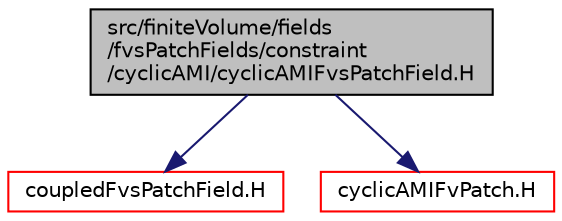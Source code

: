 digraph "src/finiteVolume/fields/fvsPatchFields/constraint/cyclicAMI/cyclicAMIFvsPatchField.H"
{
  bgcolor="transparent";
  edge [fontname="Helvetica",fontsize="10",labelfontname="Helvetica",labelfontsize="10"];
  node [fontname="Helvetica",fontsize="10",shape=record];
  Node0 [label="src/finiteVolume/fields\l/fvsPatchFields/constraint\l/cyclicAMI/cyclicAMIFvsPatchField.H",height=0.2,width=0.4,color="black", fillcolor="grey75", style="filled", fontcolor="black"];
  Node0 -> Node1 [color="midnightblue",fontsize="10",style="solid",fontname="Helvetica"];
  Node1 [label="coupledFvsPatchField.H",height=0.2,width=0.4,color="red",URL="$a02663.html"];
  Node0 -> Node213 [color="midnightblue",fontsize="10",style="solid",fontname="Helvetica"];
  Node213 [label="cyclicAMIFvPatch.H",height=0.2,width=0.4,color="red",URL="$a03776.html"];
}
